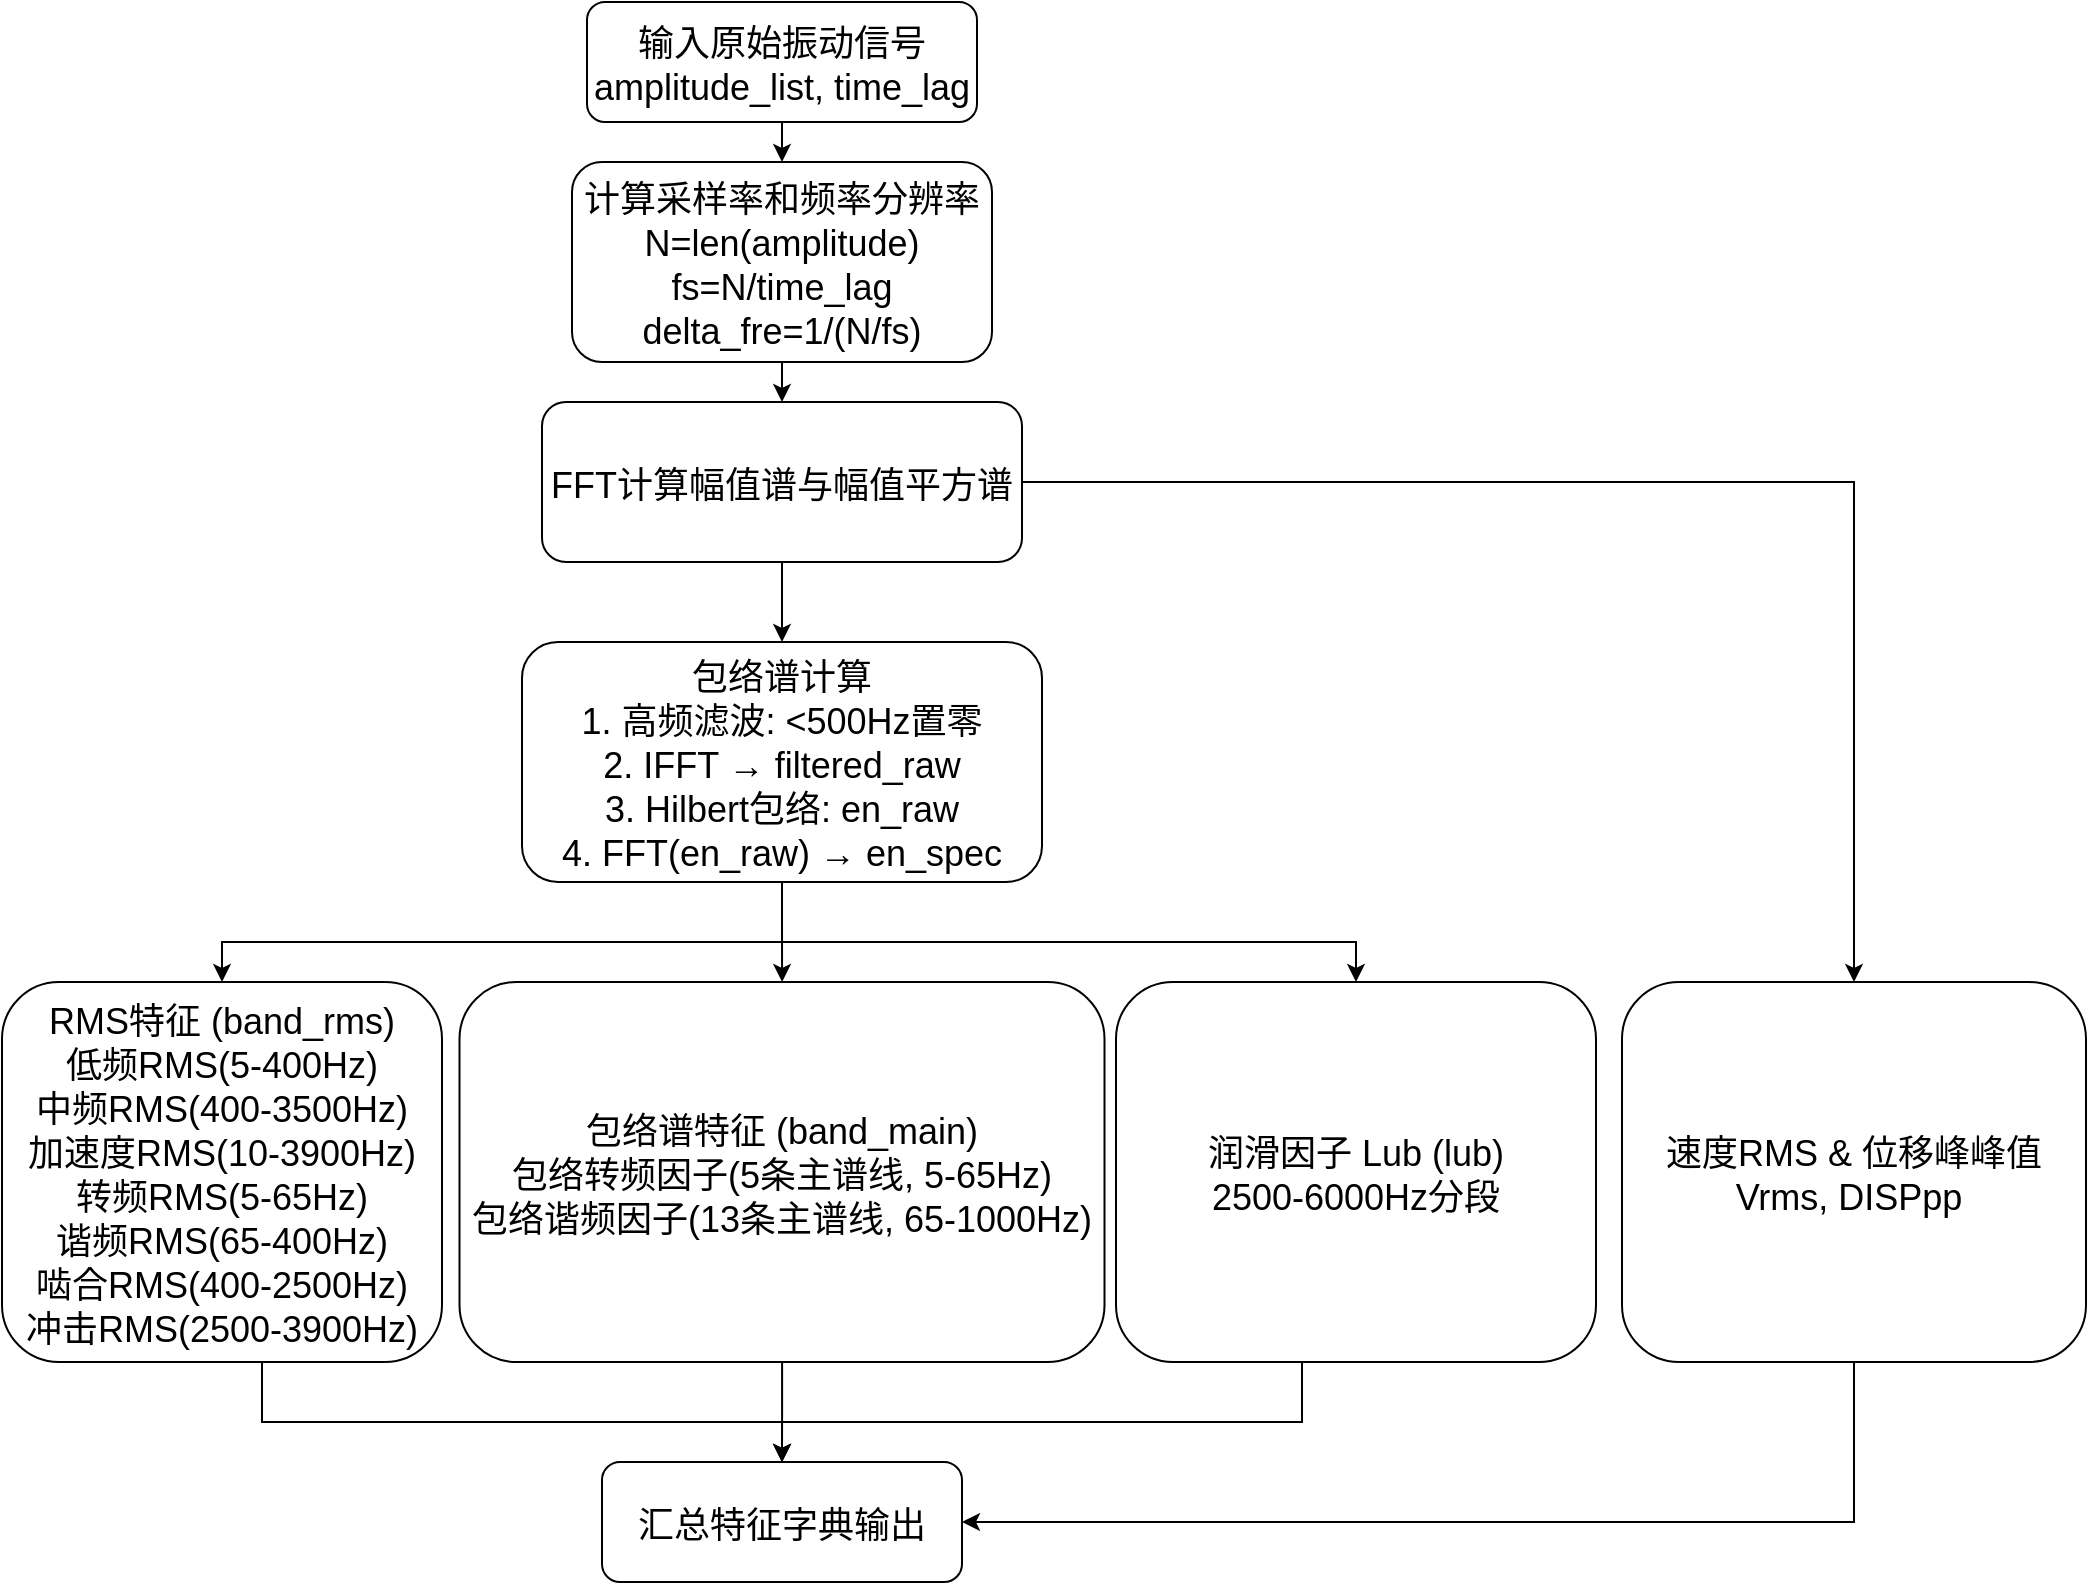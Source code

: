 <mxfile version="28.2.8">
  <diagram name="Vibration Features Extraction" id="VibFeatures001">
    <mxGraphModel dx="1819" dy="2143" grid="1" gridSize="10" guides="1" tooltips="1" connect="1" arrows="1" fold="1" page="1" pageScale="1" pageWidth="827" pageHeight="1169" math="0" shadow="0">
      <root>
        <mxCell id="0" />
        <mxCell id="1" parent="0" />
        <mxCell id="2" value="输入原始振动信号 &#xa;amplitude_list, time_lag" style="rounded=1;fontSize=18;" parent="1" vertex="1">
          <mxGeometry x="322.5" y="-40" width="195" height="60" as="geometry" />
        </mxCell>
        <mxCell id="3" value="计算采样率和频率分辨率 &#xa;N=len(amplitude) &#xa;fs=N/time_lag &#xa;delta_fre=1/(N/fs)" style="rounded=1;fontSize=18;" parent="1" vertex="1">
          <mxGeometry x="315" y="40" width="210" height="100" as="geometry" />
        </mxCell>
        <mxCell id="Y_9jRnxH8FlsRHiu7l0G-26" style="edgeStyle=orthogonalEdgeStyle;rounded=0;orthogonalLoop=1;jettySize=auto;html=1;entryX=0.5;entryY=0;entryDx=0;entryDy=0;" parent="1" source="4" target="9" edge="1">
          <mxGeometry relative="1" as="geometry" />
        </mxCell>
        <mxCell id="4" value="FFT计算幅值谱与幅值平方谱" style="rounded=1;fontSize=18;" parent="1" vertex="1">
          <mxGeometry x="300" y="160" width="240" height="80" as="geometry" />
        </mxCell>
        <mxCell id="mBZ2vkAbmkvvDc1sttb4-15" style="edgeStyle=orthogonalEdgeStyle;rounded=0;orthogonalLoop=1;jettySize=auto;html=1;entryX=0.5;entryY=0;entryDx=0;entryDy=0;" edge="1" parent="1" source="5" target="6">
          <mxGeometry relative="1" as="geometry">
            <Array as="points">
              <mxPoint x="420" y="430" />
              <mxPoint x="140" y="430" />
            </Array>
          </mxGeometry>
        </mxCell>
        <mxCell id="mBZ2vkAbmkvvDc1sttb4-16" style="edgeStyle=orthogonalEdgeStyle;rounded=0;orthogonalLoop=1;jettySize=auto;html=1;entryX=0.5;entryY=0;entryDx=0;entryDy=0;" edge="1" parent="1" source="5" target="7">
          <mxGeometry relative="1" as="geometry">
            <Array as="points">
              <mxPoint x="420" y="430" />
              <mxPoint x="707" y="430" />
            </Array>
          </mxGeometry>
        </mxCell>
        <mxCell id="5" value="包络谱计算 &#xa;1. 高频滤波: &lt;500Hz置零 &#xa;2. IFFT → filtered_raw &#xa;3. Hilbert包络: en_raw &#xa;4. FFT(en_raw) → en_spec" style="rounded=1;fontSize=18;" parent="1" vertex="1">
          <mxGeometry x="290" y="280" width="260" height="120" as="geometry" />
        </mxCell>
        <mxCell id="Y_9jRnxH8FlsRHiu7l0G-22" style="edgeStyle=orthogonalEdgeStyle;rounded=0;orthogonalLoop=1;jettySize=auto;html=1;entryX=0.5;entryY=0;entryDx=0;entryDy=0;fontSize=16;" parent="1" source="6" target="10" edge="1">
          <mxGeometry relative="1" as="geometry">
            <Array as="points">
              <mxPoint x="160" y="670" />
              <mxPoint x="420" y="670" />
            </Array>
          </mxGeometry>
        </mxCell>
        <mxCell id="6" value="RMS特征 (band_rms) &#xa;低频RMS(5-400Hz) &#xa;中频RMS(400-3500Hz) &#xa;加速度RMS(10-3900Hz) &#xa;转频RMS(5-65Hz) &#xa;谐频RMS(65-400Hz) &#xa;啮合RMS(400-2500Hz) &#xa;冲击RMS(2500-3900Hz)" style="rounded=1;fontSize=18;" parent="1" vertex="1">
          <mxGeometry x="30" y="450" width="220" height="190" as="geometry" />
        </mxCell>
        <mxCell id="Y_9jRnxH8FlsRHiu7l0G-21" style="edgeStyle=orthogonalEdgeStyle;rounded=0;orthogonalLoop=1;jettySize=auto;html=1;entryX=0.5;entryY=0;entryDx=0;entryDy=0;fontSize=16;" parent="1" source="7" target="10" edge="1">
          <mxGeometry relative="1" as="geometry">
            <Array as="points">
              <mxPoint x="680" y="670" />
              <mxPoint x="420" y="670" />
            </Array>
          </mxGeometry>
        </mxCell>
        <mxCell id="7" value="润滑因子 Lub (lub) &#xa;2500-6000Hz分段" style="rounded=1;fontSize=18;" parent="1" vertex="1">
          <mxGeometry x="587" y="450" width="240" height="190" as="geometry" />
        </mxCell>
        <mxCell id="Y_9jRnxH8FlsRHiu7l0G-24" style="edgeStyle=orthogonalEdgeStyle;rounded=0;orthogonalLoop=1;jettySize=auto;html=1;entryX=0.5;entryY=0;entryDx=0;entryDy=0;fontSize=16;" parent="1" source="8" target="10" edge="1">
          <mxGeometry relative="1" as="geometry" />
        </mxCell>
        <mxCell id="8" value="包络谱特征 (band_main) &#xa;包络转频因子(5条主谱线, 5-65Hz) &#xa;包络谐频因子(13条主谱线, 65-1000Hz)" style="rounded=1;fontSize=18;" parent="1" vertex="1">
          <mxGeometry x="258.75" y="450" width="322.5" height="190" as="geometry" />
        </mxCell>
        <mxCell id="Y_9jRnxH8FlsRHiu7l0G-28" style="edgeStyle=orthogonalEdgeStyle;rounded=0;orthogonalLoop=1;jettySize=auto;html=1;exitX=0.5;exitY=1;exitDx=0;exitDy=0;entryX=1;entryY=0.5;entryDx=0;entryDy=0;" parent="1" source="9" target="10" edge="1">
          <mxGeometry relative="1" as="geometry" />
        </mxCell>
        <mxCell id="9" value="速度RMS &amp; 位移峰峰值 &#xa;Vrms, DISPpp " style="rounded=1;fontSize=18;" parent="1" vertex="1">
          <mxGeometry x="840" y="450" width="232" height="190" as="geometry" />
        </mxCell>
        <mxCell id="10" value="汇总特征字典输出" style="rounded=1;fontSize=18;" parent="1" vertex="1">
          <mxGeometry x="330" y="690" width="180" height="60" as="geometry" />
        </mxCell>
        <mxCell id="11" style="edgeStyle=orthogonalEdgeStyle;endArrow=classic;fontSize=16;" parent="1" source="2" target="3" edge="1">
          <mxGeometry relative="1" as="geometry" />
        </mxCell>
        <mxCell id="12" style="edgeStyle=orthogonalEdgeStyle;endArrow=classic;fontSize=16;" parent="1" source="3" target="4" edge="1">
          <mxGeometry relative="1" as="geometry" />
        </mxCell>
        <mxCell id="13" style="edgeStyle=orthogonalEdgeStyle;endArrow=classic;fontSize=16;" parent="1" source="4" target="5" edge="1">
          <mxGeometry relative="1" as="geometry" />
        </mxCell>
        <mxCell id="15" style="edgeStyle=orthogonalEdgeStyle;endArrow=classic;fontSize=16;" parent="1" source="5" target="8" edge="1">
          <mxGeometry relative="1" as="geometry" />
        </mxCell>
      </root>
    </mxGraphModel>
  </diagram>
</mxfile>
